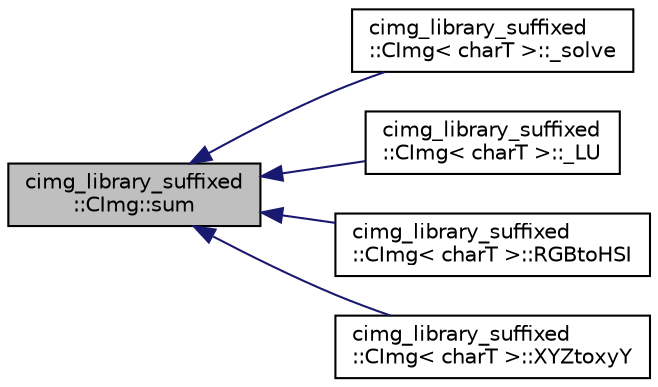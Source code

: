 digraph "cimg_library_suffixed::CImg::sum"
{
  edge [fontname="Helvetica",fontsize="10",labelfontname="Helvetica",labelfontsize="10"];
  node [fontname="Helvetica",fontsize="10",shape=record];
  rankdir="LR";
  Node1 [label="cimg_library_suffixed\l::CImg::sum",height=0.2,width=0.4,color="black", fillcolor="grey75", style="filled" fontcolor="black"];
  Node1 -> Node2 [dir="back",color="midnightblue",fontsize="10",style="solid",fontname="Helvetica"];
  Node2 [label="cimg_library_suffixed\l::CImg\< charT \>::_solve",height=0.2,width=0.4,color="black", fillcolor="white", style="filled",URL="$structcimg__library__suffixed_1_1_c_img.html#a4957805e1e2990de3d61d5b08feab5e9"];
  Node1 -> Node3 [dir="back",color="midnightblue",fontsize="10",style="solid",fontname="Helvetica"];
  Node3 [label="cimg_library_suffixed\l::CImg\< charT \>::_LU",height=0.2,width=0.4,color="black", fillcolor="white", style="filled",URL="$structcimg__library__suffixed_1_1_c_img.html#a9003055d9bb4040cffb855dfdea19715"];
  Node1 -> Node4 [dir="back",color="midnightblue",fontsize="10",style="solid",fontname="Helvetica"];
  Node4 [label="cimg_library_suffixed\l::CImg\< charT \>::RGBtoHSI",height=0.2,width=0.4,color="black", fillcolor="white", style="filled",URL="$structcimg__library__suffixed_1_1_c_img.html#ae0859700c8aaa58104b7985338246441",tooltip="Convert pixel values from RGB to HSI color spaces."];
  Node1 -> Node5 [dir="back",color="midnightblue",fontsize="10",style="solid",fontname="Helvetica"];
  Node5 [label="cimg_library_suffixed\l::CImg\< charT \>::XYZtoxyY",height=0.2,width=0.4,color="black", fillcolor="white", style="filled",URL="$structcimg__library__suffixed_1_1_c_img.html#a02b07a06bfbca6ca84b97f052d9e2bfc",tooltip="Convert pixel values from XYZ_709 to xyY color spaces."];
}
